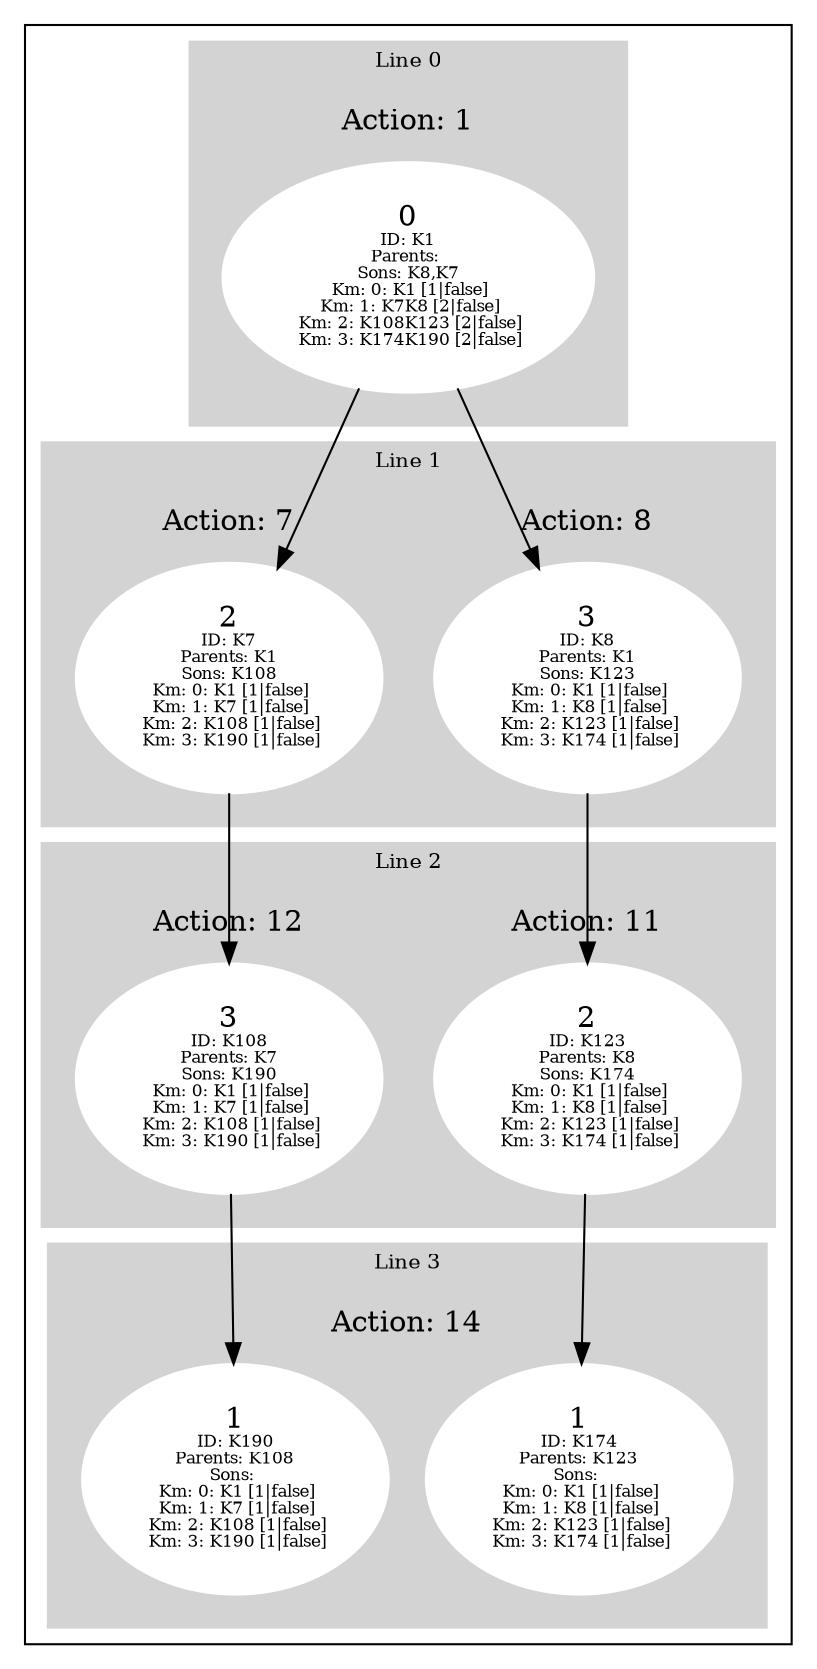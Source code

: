 digraph G {
subgraph cluster_info {
        subgraph cluster_0 {
        style=filled;
        color=lightgrey;
        node [style=filled,color=white];
        subgraph cluster_act_1 {
label = "Action: 1"step_K1 [label=<0<BR /><FONT POINT-SIZE="8">ID: K1</FONT><BR /><FONT POINT-SIZE="8">Parents: </FONT><BR /><FONT POINT-SIZE="8">Sons: K8,K7</FONT><BR /><FONT POINT-SIZE="8"> Km: 0: K1 [1|false]</FONT><BR /><FONT POINT-SIZE="8"> Km: 1: K7K8 [2|false]</FONT><BR /><FONT POINT-SIZE="8"> Km: 2: K108K123 [2|false]</FONT><BR /><FONT POINT-SIZE="8"> Km: 3: K174K190 [2|false]</FONT>>]
}

        fontsize="10"
        label = "Line 0";
        }

        subgraph cluster_2 {
        style=filled;
        color=lightgrey;
        node [style=filled,color=white];
        subgraph cluster_act_11 {
label = "Action: 11"step_K123 [label=<2<BR /><FONT POINT-SIZE="8">ID: K123</FONT><BR /><FONT POINT-SIZE="8">Parents: K8</FONT><BR /><FONT POINT-SIZE="8">Sons: K174</FONT><BR /><FONT POINT-SIZE="8"> Km: 0: K1 [1|false]</FONT><BR /><FONT POINT-SIZE="8"> Km: 1: K8 [1|false]</FONT><BR /><FONT POINT-SIZE="8"> Km: 2: K123 [1|false]</FONT><BR /><FONT POINT-SIZE="8"> Km: 3: K174 [1|false]</FONT>>]
}
subgraph cluster_act_12 {
label = "Action: 12"step_K108 [label=<3<BR /><FONT POINT-SIZE="8">ID: K108</FONT><BR /><FONT POINT-SIZE="8">Parents: K7</FONT><BR /><FONT POINT-SIZE="8">Sons: K190</FONT><BR /><FONT POINT-SIZE="8"> Km: 0: K1 [1|false]</FONT><BR /><FONT POINT-SIZE="8"> Km: 1: K7 [1|false]</FONT><BR /><FONT POINT-SIZE="8"> Km: 2: K108 [1|false]</FONT><BR /><FONT POINT-SIZE="8"> Km: 3: K190 [1|false]</FONT>>]
}

        fontsize="10"
        label = "Line 2";
        }

        subgraph cluster_3 {
        style=filled;
        color=lightgrey;
        node [style=filled,color=white];
        subgraph cluster_act_14 {
label = "Action: 14"step_K190 [label=<1<BR /><FONT POINT-SIZE="8">ID: K190</FONT><BR /><FONT POINT-SIZE="8">Parents: K108</FONT><BR /><FONT POINT-SIZE="8">Sons: </FONT><BR /><FONT POINT-SIZE="8"> Km: 0: K1 [1|false]</FONT><BR /><FONT POINT-SIZE="8"> Km: 1: K7 [1|false]</FONT><BR /><FONT POINT-SIZE="8"> Km: 2: K108 [1|false]</FONT><BR /><FONT POINT-SIZE="8"> Km: 3: K190 [1|false]</FONT>>]
step_K174 [label=<1<BR /><FONT POINT-SIZE="8">ID: K174</FONT><BR /><FONT POINT-SIZE="8">Parents: K123</FONT><BR /><FONT POINT-SIZE="8">Sons: </FONT><BR /><FONT POINT-SIZE="8"> Km: 0: K1 [1|false]</FONT><BR /><FONT POINT-SIZE="8"> Km: 1: K8 [1|false]</FONT><BR /><FONT POINT-SIZE="8"> Km: 2: K123 [1|false]</FONT><BR /><FONT POINT-SIZE="8"> Km: 3: K174 [1|false]</FONT>>]
}
subgraph cluster_act_14 {
label = "Action: 14"step_K190 [label=<1<BR /><FONT POINT-SIZE="8">ID: K190</FONT><BR /><FONT POINT-SIZE="8">Parents: K108</FONT><BR /><FONT POINT-SIZE="8">Sons: </FONT><BR /><FONT POINT-SIZE="8"> Km: 0: K1 [1|false]</FONT><BR /><FONT POINT-SIZE="8"> Km: 1: K7 [1|false]</FONT><BR /><FONT POINT-SIZE="8"> Km: 2: K108 [1|false]</FONT><BR /><FONT POINT-SIZE="8"> Km: 3: K190 [1|false]</FONT>>]
step_K174 [label=<1<BR /><FONT POINT-SIZE="8">ID: K174</FONT><BR /><FONT POINT-SIZE="8">Parents: K123</FONT><BR /><FONT POINT-SIZE="8">Sons: </FONT><BR /><FONT POINT-SIZE="8"> Km: 0: K1 [1|false]</FONT><BR /><FONT POINT-SIZE="8"> Km: 1: K8 [1|false]</FONT><BR /><FONT POINT-SIZE="8"> Km: 2: K123 [1|false]</FONT><BR /><FONT POINT-SIZE="8"> Km: 3: K174 [1|false]</FONT>>]
}

        fontsize="10"
        label = "Line 3";
        }

        subgraph cluster_1 {
        style=filled;
        color=lightgrey;
        node [style=filled,color=white];
        subgraph cluster_act_8 {
label = "Action: 8"step_K8 [label=<3<BR /><FONT POINT-SIZE="8">ID: K8</FONT><BR /><FONT POINT-SIZE="8">Parents: K1</FONT><BR /><FONT POINT-SIZE="8">Sons: K123</FONT><BR /><FONT POINT-SIZE="8"> Km: 0: K1 [1|false]</FONT><BR /><FONT POINT-SIZE="8"> Km: 1: K8 [1|false]</FONT><BR /><FONT POINT-SIZE="8"> Km: 2: K123 [1|false]</FONT><BR /><FONT POINT-SIZE="8"> Km: 3: K174 [1|false]</FONT>>]
}
subgraph cluster_act_7 {
label = "Action: 7"step_K7 [label=<2<BR /><FONT POINT-SIZE="8">ID: K7</FONT><BR /><FONT POINT-SIZE="8">Parents: K1</FONT><BR /><FONT POINT-SIZE="8">Sons: K108</FONT><BR /><FONT POINT-SIZE="8"> Km: 0: K1 [1|false]</FONT><BR /><FONT POINT-SIZE="8"> Km: 1: K7 [1|false]</FONT><BR /><FONT POINT-SIZE="8"> Km: 2: K108 [1|false]</FONT><BR /><FONT POINT-SIZE="8"> Km: 3: K190 [1|false]</FONT>>]
}

        fontsize="10"
        label = "Line 1";
        }
step_K123 -> step_K174; 
step_K108 -> step_K190; 
step_K1 -> step_K7; 
step_K1 -> step_K8; 
step_K8 -> step_K123; 
step_K7 -> step_K108; 
}}
